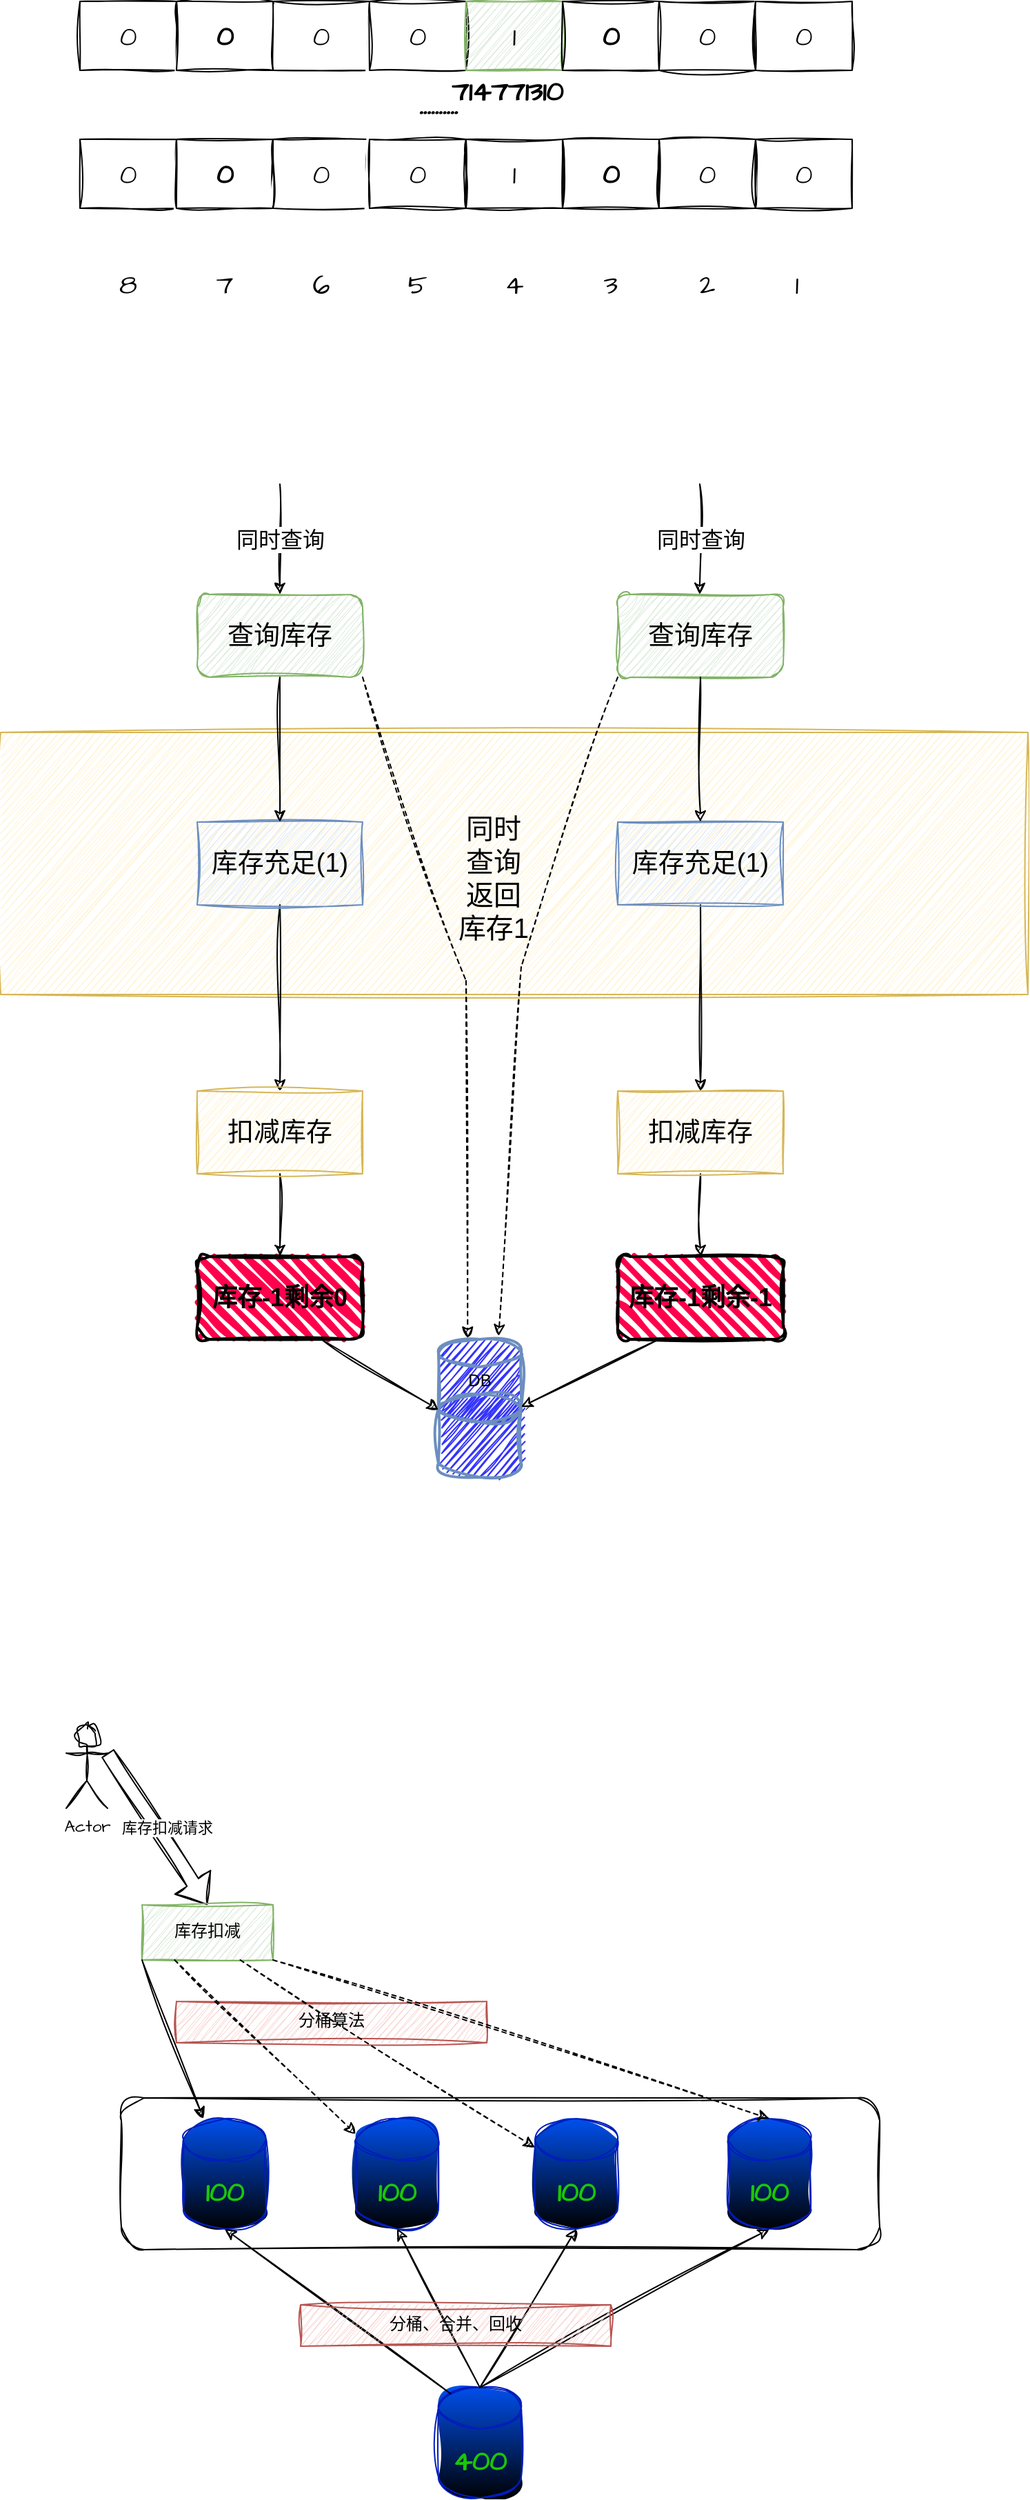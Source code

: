 <mxfile version="24.0.3" type="github">
  <diagram name="第 1 页" id="88w6hZwMV_SXrImTwnx2">
    <mxGraphModel dx="853" dy="620" grid="1" gridSize="10" guides="1" tooltips="1" connect="1" arrows="1" fold="1" page="1" pageScale="1" pageWidth="827" pageHeight="1169" math="0" shadow="0">
      <root>
        <mxCell id="0" />
        <mxCell id="1" parent="0" />
        <mxCell id="hy-2EcC2bVQon8m7ayrF-1" value="0" style="rounded=0;whiteSpace=wrap;html=1;sketch=1;hachureGap=4;jiggle=2;curveFitting=1;fontFamily=Architects Daughter;fontSource=https%3A%2F%2Ffonts.googleapis.com%2Fcss%3Ffamily%3DArchitects%2BDaughter;fontSize=20;" parent="1" vertex="1">
          <mxGeometry x="80" y="240" width="70" height="50" as="geometry" />
        </mxCell>
        <mxCell id="hy-2EcC2bVQon8m7ayrF-2" value="0" style="rounded=0;whiteSpace=wrap;html=1;sketch=1;hachureGap=4;jiggle=2;curveFitting=1;fontFamily=Architects Daughter;fontSource=https%3A%2F%2Ffonts.googleapis.com%2Fcss%3Ffamily%3DArchitects%2BDaughter;fontSize=20;fontStyle=1" parent="1" vertex="1">
          <mxGeometry x="150" y="240" width="70" height="50" as="geometry" />
        </mxCell>
        <mxCell id="hy-2EcC2bVQon8m7ayrF-3" value="0" style="rounded=0;whiteSpace=wrap;html=1;sketch=1;hachureGap=4;jiggle=2;curveFitting=1;fontFamily=Architects Daughter;fontSource=https%3A%2F%2Ffonts.googleapis.com%2Fcss%3Ffamily%3DArchitects%2BDaughter;fontSize=20;" parent="1" vertex="1">
          <mxGeometry x="220" y="240" width="70" height="50" as="geometry" />
        </mxCell>
        <mxCell id="hy-2EcC2bVQon8m7ayrF-4" value="0" style="rounded=0;whiteSpace=wrap;html=1;sketch=1;hachureGap=4;jiggle=2;curveFitting=1;fontFamily=Architects Daughter;fontSource=https%3A%2F%2Ffonts.googleapis.com%2Fcss%3Ffamily%3DArchitects%2BDaughter;fontSize=20;" parent="1" vertex="1">
          <mxGeometry x="290" y="240" width="70" height="50" as="geometry" />
        </mxCell>
        <mxCell id="hy-2EcC2bVQon8m7ayrF-6" value="1" style="rounded=0;whiteSpace=wrap;html=1;sketch=1;hachureGap=4;jiggle=2;curveFitting=1;fontFamily=Architects Daughter;fontSource=https%3A%2F%2Ffonts.googleapis.com%2Fcss%3Ffamily%3DArchitects%2BDaughter;fontSize=20;fillColor=#d5e8d4;strokeColor=#82b366;" parent="1" vertex="1">
          <mxGeometry x="360" y="240" width="70" height="50" as="geometry" />
        </mxCell>
        <mxCell id="hy-2EcC2bVQon8m7ayrF-7" value="0" style="rounded=0;whiteSpace=wrap;html=1;sketch=1;hachureGap=4;jiggle=2;curveFitting=1;fontFamily=Architects Daughter;fontSource=https%3A%2F%2Ffonts.googleapis.com%2Fcss%3Ffamily%3DArchitects%2BDaughter;fontSize=20;fontStyle=1" parent="1" vertex="1">
          <mxGeometry x="430" y="240" width="70" height="50" as="geometry" />
        </mxCell>
        <mxCell id="hy-2EcC2bVQon8m7ayrF-8" value="0" style="rounded=0;whiteSpace=wrap;html=1;sketch=1;hachureGap=4;jiggle=2;curveFitting=1;fontFamily=Architects Daughter;fontSource=https%3A%2F%2Ffonts.googleapis.com%2Fcss%3Ffamily%3DArchitects%2BDaughter;fontSize=20;" parent="1" vertex="1">
          <mxGeometry x="500" y="240" width="70" height="50" as="geometry" />
        </mxCell>
        <mxCell id="hy-2EcC2bVQon8m7ayrF-9" value="0" style="rounded=0;whiteSpace=wrap;html=1;sketch=1;hachureGap=4;jiggle=2;curveFitting=1;fontFamily=Architects Daughter;fontSource=https%3A%2F%2Ffonts.googleapis.com%2Fcss%3Ffamily%3DArchitects%2BDaughter;fontSize=20;" parent="1" vertex="1">
          <mxGeometry x="570" y="240" width="70" height="50" as="geometry" />
        </mxCell>
        <mxCell id="hy-2EcC2bVQon8m7ayrF-10" value="0" style="rounded=0;whiteSpace=wrap;html=1;sketch=1;hachureGap=4;jiggle=2;curveFitting=1;fontFamily=Architects Daughter;fontSource=https%3A%2F%2Ffonts.googleapis.com%2Fcss%3Ffamily%3DArchitects%2BDaughter;fontSize=20;" parent="1" vertex="1">
          <mxGeometry x="80" y="340" width="70" height="50" as="geometry" />
        </mxCell>
        <mxCell id="hy-2EcC2bVQon8m7ayrF-11" value="0" style="rounded=0;whiteSpace=wrap;html=1;sketch=1;hachureGap=4;jiggle=2;curveFitting=1;fontFamily=Architects Daughter;fontSource=https%3A%2F%2Ffonts.googleapis.com%2Fcss%3Ffamily%3DArchitects%2BDaughter;fontSize=20;fontStyle=1" parent="1" vertex="1">
          <mxGeometry x="150" y="340" width="70" height="50" as="geometry" />
        </mxCell>
        <mxCell id="hy-2EcC2bVQon8m7ayrF-12" value="0" style="rounded=0;whiteSpace=wrap;html=1;sketch=1;hachureGap=4;jiggle=2;curveFitting=1;fontFamily=Architects Daughter;fontSource=https%3A%2F%2Ffonts.googleapis.com%2Fcss%3Ffamily%3DArchitects%2BDaughter;fontSize=20;" parent="1" vertex="1">
          <mxGeometry x="220" y="340" width="70" height="50" as="geometry" />
        </mxCell>
        <mxCell id="hy-2EcC2bVQon8m7ayrF-13" value="0" style="rounded=0;whiteSpace=wrap;html=1;sketch=1;hachureGap=4;jiggle=2;curveFitting=1;fontFamily=Architects Daughter;fontSource=https%3A%2F%2Ffonts.googleapis.com%2Fcss%3Ffamily%3DArchitects%2BDaughter;fontSize=20;" parent="1" vertex="1">
          <mxGeometry x="290" y="340" width="70" height="50" as="geometry" />
        </mxCell>
        <mxCell id="hy-2EcC2bVQon8m7ayrF-14" value="1" style="rounded=0;whiteSpace=wrap;html=1;sketch=1;hachureGap=4;jiggle=2;curveFitting=1;fontFamily=Architects Daughter;fontSource=https%3A%2F%2Ffonts.googleapis.com%2Fcss%3Ffamily%3DArchitects%2BDaughter;fontSize=20;" parent="1" vertex="1">
          <mxGeometry x="360" y="340" width="70" height="50" as="geometry" />
        </mxCell>
        <mxCell id="hy-2EcC2bVQon8m7ayrF-15" value="0" style="rounded=0;whiteSpace=wrap;html=1;sketch=1;hachureGap=4;jiggle=2;curveFitting=1;fontFamily=Architects Daughter;fontSource=https%3A%2F%2Ffonts.googleapis.com%2Fcss%3Ffamily%3DArchitects%2BDaughter;fontSize=20;fontStyle=1" parent="1" vertex="1">
          <mxGeometry x="430" y="340" width="70" height="50" as="geometry" />
        </mxCell>
        <mxCell id="hy-2EcC2bVQon8m7ayrF-16" value="0" style="rounded=0;whiteSpace=wrap;html=1;sketch=1;hachureGap=4;jiggle=2;curveFitting=1;fontFamily=Architects Daughter;fontSource=https%3A%2F%2Ffonts.googleapis.com%2Fcss%3Ffamily%3DArchitects%2BDaughter;fontSize=20;" parent="1" vertex="1">
          <mxGeometry x="500" y="340" width="70" height="50" as="geometry" />
        </mxCell>
        <mxCell id="hy-2EcC2bVQon8m7ayrF-17" value="0" style="rounded=0;whiteSpace=wrap;html=1;sketch=1;hachureGap=4;jiggle=2;curveFitting=1;fontFamily=Architects Daughter;fontSource=https%3A%2F%2Ffonts.googleapis.com%2Fcss%3Ffamily%3DArchitects%2BDaughter;fontSize=20;" parent="1" vertex="1">
          <mxGeometry x="570" y="340" width="70" height="50" as="geometry" />
        </mxCell>
        <mxCell id="hy-2EcC2bVQon8m7ayrF-18" value="&lt;b&gt;..........&lt;/b&gt;" style="text;html=1;strokeColor=none;fillColor=none;align=center;verticalAlign=middle;whiteSpace=wrap;rounded=0;fontSize=20;fontFamily=Architects Daughter;" parent="1" vertex="1">
          <mxGeometry x="310" y="300" width="60" height="30" as="geometry" />
        </mxCell>
        <mxCell id="hy-2EcC2bVQon8m7ayrF-19" value="1" style="text;html=1;strokeColor=none;fillColor=none;align=center;verticalAlign=middle;whiteSpace=wrap;rounded=0;fontSize=20;fontFamily=Architects Daughter;" parent="1" vertex="1">
          <mxGeometry x="570" y="430" width="60" height="30" as="geometry" />
        </mxCell>
        <mxCell id="hy-2EcC2bVQon8m7ayrF-20" value="2" style="text;html=1;strokeColor=none;fillColor=none;align=center;verticalAlign=middle;whiteSpace=wrap;rounded=0;fontSize=20;fontFamily=Architects Daughter;" parent="1" vertex="1">
          <mxGeometry x="505" y="430" width="60" height="30" as="geometry" />
        </mxCell>
        <mxCell id="hy-2EcC2bVQon8m7ayrF-21" value="3" style="text;html=1;strokeColor=none;fillColor=none;align=center;verticalAlign=middle;whiteSpace=wrap;rounded=0;fontSize=20;fontFamily=Architects Daughter;" parent="1" vertex="1">
          <mxGeometry x="435" y="430" width="60" height="30" as="geometry" />
        </mxCell>
        <mxCell id="hy-2EcC2bVQon8m7ayrF-22" value="4" style="text;html=1;strokeColor=none;fillColor=none;align=center;verticalAlign=middle;whiteSpace=wrap;rounded=0;fontSize=20;fontFamily=Architects Daughter;" parent="1" vertex="1">
          <mxGeometry x="365" y="430" width="60" height="30" as="geometry" />
        </mxCell>
        <mxCell id="hy-2EcC2bVQon8m7ayrF-23" value="5" style="text;html=1;strokeColor=none;fillColor=none;align=center;verticalAlign=middle;whiteSpace=wrap;rounded=0;fontSize=20;fontFamily=Architects Daughter;" parent="1" vertex="1">
          <mxGeometry x="295" y="430" width="60" height="30" as="geometry" />
        </mxCell>
        <mxCell id="hy-2EcC2bVQon8m7ayrF-24" value="6" style="text;html=1;strokeColor=none;fillColor=none;align=center;verticalAlign=middle;whiteSpace=wrap;rounded=0;fontSize=20;fontFamily=Architects Daughter;" parent="1" vertex="1">
          <mxGeometry x="225" y="430" width="60" height="30" as="geometry" />
        </mxCell>
        <mxCell id="hy-2EcC2bVQon8m7ayrF-25" value="7" style="text;html=1;strokeColor=none;fillColor=none;align=center;verticalAlign=middle;whiteSpace=wrap;rounded=0;fontSize=20;fontFamily=Architects Daughter;" parent="1" vertex="1">
          <mxGeometry x="155" y="430" width="60" height="30" as="geometry" />
        </mxCell>
        <mxCell id="hy-2EcC2bVQon8m7ayrF-26" value="8" style="text;html=1;strokeColor=none;fillColor=none;align=center;verticalAlign=middle;whiteSpace=wrap;rounded=0;fontSize=20;fontFamily=Architects Daughter;" parent="1" vertex="1">
          <mxGeometry x="85" y="430" width="60" height="30" as="geometry" />
        </mxCell>
        <mxCell id="hy-2EcC2bVQon8m7ayrF-27" value="&lt;b&gt;714771310&lt;/b&gt;" style="text;html=1;strokeColor=none;fillColor=none;align=center;verticalAlign=middle;whiteSpace=wrap;rounded=0;fontSize=20;fontFamily=Architects Daughter;" parent="1" vertex="1">
          <mxGeometry x="360" y="290" width="60" height="30" as="geometry" />
        </mxCell>
        <mxCell id="Du4IiV3lHxtIQAvyJIsO-1" value="&lt;span style=&quot;font-size: 19px;&quot;&gt;查询库存&lt;/span&gt;" style="rounded=1;whiteSpace=wrap;html=1;sketch=1;hachureGap=4;jiggle=2;curveFitting=1;fillColor=#d5e8d4;strokeColor=#82b366;" parent="1" vertex="1">
          <mxGeometry x="165" y="670" width="120" height="60" as="geometry" />
        </mxCell>
        <mxCell id="Du4IiV3lHxtIQAvyJIsO-2" value="&lt;span style=&quot;font-size: 19px;&quot;&gt;查询库存&lt;/span&gt;" style="rounded=1;whiteSpace=wrap;html=1;sketch=1;hachureGap=4;jiggle=2;curveFitting=1;fillColor=#d5e8d4;strokeColor=#82b366;" parent="1" vertex="1">
          <mxGeometry x="470" y="670" width="120" height="60" as="geometry" />
        </mxCell>
        <mxCell id="Du4IiV3lHxtIQAvyJIsO-3" value="" style="rounded=0;whiteSpace=wrap;html=1;sketch=1;hachureGap=4;jiggle=2;curveFitting=1;fillColor=#fff2cc;strokeColor=#d6b656;" parent="1" vertex="1">
          <mxGeometry x="22.5" y="770" width="745" height="190" as="geometry" />
        </mxCell>
        <mxCell id="Du4IiV3lHxtIQAvyJIsO-12" style="edgeStyle=orthogonalEdgeStyle;rounded=0;sketch=1;hachureGap=4;jiggle=2;curveFitting=1;orthogonalLoop=1;jettySize=auto;html=1;exitX=0.5;exitY=1;exitDx=0;exitDy=0;entryX=0.5;entryY=0;entryDx=0;entryDy=0;" parent="1" source="Du4IiV3lHxtIQAvyJIsO-4" target="Du4IiV3lHxtIQAvyJIsO-10" edge="1">
          <mxGeometry relative="1" as="geometry" />
        </mxCell>
        <mxCell id="Du4IiV3lHxtIQAvyJIsO-4" value="&lt;font style=&quot;font-size: 19px;&quot;&gt;库存充足(1)&lt;/font&gt;" style="rounded=0;whiteSpace=wrap;html=1;sketch=1;hachureGap=4;jiggle=2;curveFitting=1;fillColor=#dae8fc;strokeColor=#6c8ebf;" parent="1" vertex="1">
          <mxGeometry x="165" y="835" width="120" height="60" as="geometry" />
        </mxCell>
        <mxCell id="Du4IiV3lHxtIQAvyJIsO-13" style="edgeStyle=orthogonalEdgeStyle;rounded=0;sketch=1;hachureGap=4;jiggle=2;curveFitting=1;orthogonalLoop=1;jettySize=auto;html=1;exitX=0.5;exitY=1;exitDx=0;exitDy=0;" parent="1" source="Du4IiV3lHxtIQAvyJIsO-5" target="Du4IiV3lHxtIQAvyJIsO-11" edge="1">
          <mxGeometry relative="1" as="geometry" />
        </mxCell>
        <mxCell id="Du4IiV3lHxtIQAvyJIsO-5" value="&lt;font style=&quot;font-size: 19px;&quot;&gt;库存充足(1)&lt;/font&gt;" style="rounded=0;whiteSpace=wrap;html=1;sketch=1;hachureGap=4;jiggle=2;curveFitting=1;fillColor=#dae8fc;strokeColor=#6c8ebf;" parent="1" vertex="1">
          <mxGeometry x="470" y="835" width="120" height="60" as="geometry" />
        </mxCell>
        <mxCell id="Du4IiV3lHxtIQAvyJIsO-6" style="edgeStyle=orthogonalEdgeStyle;rounded=0;sketch=1;hachureGap=4;jiggle=2;curveFitting=1;orthogonalLoop=1;jettySize=auto;html=1;exitX=0.5;exitY=1;exitDx=0;exitDy=0;" parent="1" source="Du4IiV3lHxtIQAvyJIsO-1" target="Du4IiV3lHxtIQAvyJIsO-4" edge="1">
          <mxGeometry relative="1" as="geometry" />
        </mxCell>
        <mxCell id="Du4IiV3lHxtIQAvyJIsO-7" style="edgeStyle=orthogonalEdgeStyle;rounded=0;sketch=1;hachureGap=4;jiggle=2;curveFitting=1;orthogonalLoop=1;jettySize=auto;html=1;exitX=0.5;exitY=1;exitDx=0;exitDy=0;" parent="1" source="Du4IiV3lHxtIQAvyJIsO-2" target="Du4IiV3lHxtIQAvyJIsO-5" edge="1">
          <mxGeometry relative="1" as="geometry" />
        </mxCell>
        <mxCell id="Du4IiV3lHxtIQAvyJIsO-8" value="DB" style="strokeWidth=2;html=1;shape=mxgraph.flowchart.database;whiteSpace=wrap;sketch=1;hachureGap=4;jiggle=2;curveFitting=1;fillColor=#3333FF;strokeColor=#6c8ebf;" parent="1" vertex="1">
          <mxGeometry x="340" y="1210" width="60" height="60" as="geometry" />
        </mxCell>
        <mxCell id="Du4IiV3lHxtIQAvyJIsO-9" value="" style="strokeWidth=2;html=1;shape=mxgraph.flowchart.database;whiteSpace=wrap;sketch=1;hachureGap=4;jiggle=2;curveFitting=1;fillColor=#3333FF;strokeColor=#6c8ebf;" parent="1" vertex="1">
          <mxGeometry x="340" y="1250" width="60" height="60" as="geometry" />
        </mxCell>
        <mxCell id="Du4IiV3lHxtIQAvyJIsO-16" style="edgeStyle=orthogonalEdgeStyle;rounded=0;sketch=1;hachureGap=4;jiggle=2;curveFitting=1;orthogonalLoop=1;jettySize=auto;html=1;exitX=0.5;exitY=1;exitDx=0;exitDy=0;" parent="1" source="Du4IiV3lHxtIQAvyJIsO-10" target="Du4IiV3lHxtIQAvyJIsO-14" edge="1">
          <mxGeometry relative="1" as="geometry" />
        </mxCell>
        <mxCell id="Du4IiV3lHxtIQAvyJIsO-10" value="&lt;font style=&quot;font-size: 19px;&quot;&gt;扣减库存&lt;/font&gt;" style="rounded=0;whiteSpace=wrap;html=1;sketch=1;hachureGap=4;jiggle=2;curveFitting=1;fillColor=#fff2cc;strokeColor=#d6b656;" parent="1" vertex="1">
          <mxGeometry x="165" y="1030" width="120" height="60" as="geometry" />
        </mxCell>
        <mxCell id="Du4IiV3lHxtIQAvyJIsO-17" style="edgeStyle=orthogonalEdgeStyle;rounded=0;sketch=1;hachureGap=4;jiggle=2;curveFitting=1;orthogonalLoop=1;jettySize=auto;html=1;exitX=0.5;exitY=1;exitDx=0;exitDy=0;" parent="1" source="Du4IiV3lHxtIQAvyJIsO-11" target="Du4IiV3lHxtIQAvyJIsO-15" edge="1">
          <mxGeometry relative="1" as="geometry" />
        </mxCell>
        <mxCell id="Du4IiV3lHxtIQAvyJIsO-11" value="&lt;font style=&quot;font-size: 19px;&quot;&gt;扣减库存&lt;/font&gt;" style="rounded=0;whiteSpace=wrap;html=1;sketch=1;hachureGap=4;jiggle=2;curveFitting=1;fillColor=#fff2cc;strokeColor=#d6b656;" parent="1" vertex="1">
          <mxGeometry x="470" y="1030" width="120" height="60" as="geometry" />
        </mxCell>
        <mxCell id="Du4IiV3lHxtIQAvyJIsO-14" value="&lt;font style=&quot;font-size: 18px;&quot;&gt;&lt;b&gt;库存-1剩余0&lt;/b&gt;&lt;/font&gt;" style="rounded=1;whiteSpace=wrap;html=1;strokeWidth=2;fillWeight=4;hachureGap=8;hachureAngle=45;fillColor=#ff004c;sketch=1;jiggle=2;curveFitting=1;" parent="1" vertex="1">
          <mxGeometry x="165" y="1150" width="120" height="60" as="geometry" />
        </mxCell>
        <mxCell id="Du4IiV3lHxtIQAvyJIsO-15" value="&lt;font style=&quot;font-size: 18px;&quot;&gt;&lt;b&gt;库存-1剩余-1&lt;/b&gt;&lt;/font&gt;" style="rounded=1;whiteSpace=wrap;html=1;strokeWidth=2;fillWeight=4;hachureGap=8;hachureAngle=45;fillColor=#ff004c;sketch=1;jiggle=2;curveFitting=1;" parent="1" vertex="1">
          <mxGeometry x="470" y="1150" width="120" height="60" as="geometry" />
        </mxCell>
        <mxCell id="Du4IiV3lHxtIQAvyJIsO-18" style="rounded=0;sketch=1;hachureGap=4;jiggle=2;curveFitting=1;orthogonalLoop=1;jettySize=auto;html=1;exitX=0.75;exitY=1;exitDx=0;exitDy=0;entryX=0;entryY=0.85;entryDx=0;entryDy=0;entryPerimeter=0;" parent="1" source="Du4IiV3lHxtIQAvyJIsO-14" target="Du4IiV3lHxtIQAvyJIsO-8" edge="1">
          <mxGeometry relative="1" as="geometry" />
        </mxCell>
        <mxCell id="Du4IiV3lHxtIQAvyJIsO-19" style="rounded=0;sketch=1;hachureGap=4;jiggle=2;curveFitting=1;orthogonalLoop=1;jettySize=auto;html=1;exitX=0.25;exitY=1;exitDx=0;exitDy=0;entryX=1;entryY=0.15;entryDx=0;entryDy=0;entryPerimeter=0;" parent="1" source="Du4IiV3lHxtIQAvyJIsO-15" target="Du4IiV3lHxtIQAvyJIsO-9" edge="1">
          <mxGeometry relative="1" as="geometry" />
        </mxCell>
        <mxCell id="Du4IiV3lHxtIQAvyJIsO-20" value="" style="endArrow=classic;html=1;rounded=0;sketch=1;hachureGap=4;jiggle=2;curveFitting=1;" parent="1" edge="1">
          <mxGeometry relative="1" as="geometry">
            <mxPoint x="225" y="590" as="sourcePoint" />
            <mxPoint x="225" y="670" as="targetPoint" />
          </mxGeometry>
        </mxCell>
        <mxCell id="Du4IiV3lHxtIQAvyJIsO-21" value="&lt;font style=&quot;font-size: 16px;&quot;&gt;同时查询&lt;/font&gt;" style="edgeLabel;resizable=0;html=1;;align=center;verticalAlign=middle;sketch=1;hachureGap=4;jiggle=2;curveFitting=1;" parent="Du4IiV3lHxtIQAvyJIsO-20" connectable="0" vertex="1">
          <mxGeometry relative="1" as="geometry" />
        </mxCell>
        <mxCell id="Du4IiV3lHxtIQAvyJIsO-23" value="" style="endArrow=classic;html=1;rounded=0;sketch=1;hachureGap=4;jiggle=2;curveFitting=1;" parent="1" edge="1">
          <mxGeometry relative="1" as="geometry">
            <mxPoint x="529.5" y="590" as="sourcePoint" />
            <mxPoint x="529.5" y="670" as="targetPoint" />
          </mxGeometry>
        </mxCell>
        <mxCell id="Du4IiV3lHxtIQAvyJIsO-24" value="&lt;font style=&quot;font-size: 16px;&quot;&gt;同时查询&lt;/font&gt;" style="edgeLabel;resizable=0;html=1;;align=center;verticalAlign=middle;sketch=1;hachureGap=4;jiggle=2;curveFitting=1;" parent="Du4IiV3lHxtIQAvyJIsO-23" connectable="0" vertex="1">
          <mxGeometry relative="1" as="geometry" />
        </mxCell>
        <mxCell id="Du4IiV3lHxtIQAvyJIsO-25" style="rounded=0;sketch=1;hachureGap=4;jiggle=2;curveFitting=1;orthogonalLoop=1;jettySize=auto;html=1;exitX=1;exitY=1;exitDx=0;exitDy=0;entryX=0.353;entryY=-0.013;entryDx=0;entryDy=0;entryPerimeter=0;dashed=1;" parent="1" source="Du4IiV3lHxtIQAvyJIsO-1" target="Du4IiV3lHxtIQAvyJIsO-8" edge="1">
          <mxGeometry relative="1" as="geometry">
            <Array as="points">
              <mxPoint x="360" y="950" />
            </Array>
          </mxGeometry>
        </mxCell>
        <mxCell id="Du4IiV3lHxtIQAvyJIsO-26" style="rounded=0;sketch=1;hachureGap=4;jiggle=2;curveFitting=1;orthogonalLoop=1;jettySize=auto;html=1;exitX=0;exitY=1;exitDx=0;exitDy=0;entryX=0.727;entryY=-0.04;entryDx=0;entryDy=0;entryPerimeter=0;dashed=1;" parent="1" source="Du4IiV3lHxtIQAvyJIsO-2" target="Du4IiV3lHxtIQAvyJIsO-8" edge="1">
          <mxGeometry relative="1" as="geometry">
            <Array as="points">
              <mxPoint x="400" y="940" />
            </Array>
          </mxGeometry>
        </mxCell>
        <mxCell id="Du4IiV3lHxtIQAvyJIsO-27" value="&lt;font style=&quot;font-size: 20px;&quot;&gt;同时查询返回库存1&lt;/font&gt;" style="text;html=1;align=center;verticalAlign=middle;whiteSpace=wrap;rounded=0;" parent="1" vertex="1">
          <mxGeometry x="350" y="860" width="60" height="30" as="geometry" />
        </mxCell>
        <mxCell id="WK7V5QGdVgu0xvgkTvmA-1" value="" style="shape=flexArrow;endArrow=classic;html=1;rounded=0;sketch=1;curveFitting=1;jiggle=2;entryX=0.5;entryY=0;entryDx=0;entryDy=0;exitX=1;exitY=0.333;exitDx=0;exitDy=0;exitPerimeter=0;" edge="1" parent="1" source="WK7V5QGdVgu0xvgkTvmA-22" target="WK7V5QGdVgu0xvgkTvmA-3">
          <mxGeometry width="50" height="50" relative="1" as="geometry">
            <mxPoint x="140" y="1490" as="sourcePoint" />
            <mxPoint x="190" y="1610" as="targetPoint" />
          </mxGeometry>
        </mxCell>
        <mxCell id="WK7V5QGdVgu0xvgkTvmA-2" value="库存扣减请求" style="edgeLabel;html=1;align=center;verticalAlign=middle;resizable=0;points=[];" vertex="1" connectable="0" parent="WK7V5QGdVgu0xvgkTvmA-1">
          <mxGeometry x="0.035" y="6" relative="1" as="geometry">
            <mxPoint as="offset" />
          </mxGeometry>
        </mxCell>
        <mxCell id="WK7V5QGdVgu0xvgkTvmA-3" value="库存扣减" style="rounded=0;whiteSpace=wrap;html=1;sketch=1;hachureGap=4;jiggle=2;curveFitting=1;fontFamily=Architects Daughter;fontSource=https%3A%2F%2Ffonts.googleapis.com%2Fcss%3Ffamily%3DArchitects%2BDaughter;fillColor=#d5e8d4;strokeColor=#82b366;" vertex="1" parent="1">
          <mxGeometry x="125" y="1620" width="95" height="40" as="geometry" />
        </mxCell>
        <mxCell id="WK7V5QGdVgu0xvgkTvmA-4" value="分桶算法" style="rounded=0;whiteSpace=wrap;html=1;sketch=1;hachureGap=4;jiggle=2;curveFitting=1;fontFamily=Architects Daughter;fontSource=https%3A%2F%2Ffonts.googleapis.com%2Fcss%3Ffamily%3DArchitects%2BDaughter;fillColor=#f8cecc;strokeColor=#b85450;" vertex="1" parent="1">
          <mxGeometry x="150" y="1690" width="225" height="30" as="geometry" />
        </mxCell>
        <mxCell id="WK7V5QGdVgu0xvgkTvmA-5" value="" style="rounded=1;whiteSpace=wrap;html=1;sketch=1;hachureGap=4;jiggle=2;curveFitting=1;fontFamily=Architects Daughter;fontSource=https%3A%2F%2Ffonts.googleapis.com%2Fcss%3Ffamily%3DArchitects%2BDaughter;" vertex="1" parent="1">
          <mxGeometry x="110" y="1760" width="550" height="110" as="geometry" />
        </mxCell>
        <mxCell id="WK7V5QGdVgu0xvgkTvmA-6" value="&lt;b&gt;&lt;font style=&quot;font-size: 20px;&quot; color=&quot;#1cc606&quot;&gt;100&lt;/font&gt;&lt;/b&gt;" style="shape=cylinder3;whiteSpace=wrap;html=1;boundedLbl=1;backgroundOutline=1;size=15;sketch=1;hachureGap=4;jiggle=2;curveFitting=1;fontFamily=Architects Daughter;fontSource=https%3A%2F%2Ffonts.googleapis.com%2Fcss%3Ffamily%3DArchitects%2BDaughter;fillColor=#0050ef;strokeColor=#001DBC;fontColor=#ffffff;gradientColor=default;" vertex="1" parent="1">
          <mxGeometry x="155" y="1775" width="60" height="80" as="geometry" />
        </mxCell>
        <mxCell id="WK7V5QGdVgu0xvgkTvmA-7" value="&lt;b&gt;&lt;font style=&quot;font-size: 20px;&quot; color=&quot;#1cc606&quot;&gt;100&lt;/font&gt;&lt;/b&gt;" style="shape=cylinder3;whiteSpace=wrap;html=1;boundedLbl=1;backgroundOutline=1;size=15;sketch=1;hachureGap=4;jiggle=2;curveFitting=1;fontFamily=Architects Daughter;fontSource=https%3A%2F%2Ffonts.googleapis.com%2Fcss%3Ffamily%3DArchitects%2BDaughter;fillColor=#0050ef;fontColor=#ffffff;strokeColor=#001DBC;gradientColor=default;" vertex="1" parent="1">
          <mxGeometry x="280" y="1775" width="60" height="80" as="geometry" />
        </mxCell>
        <mxCell id="WK7V5QGdVgu0xvgkTvmA-8" value="&lt;b&gt;&lt;font style=&quot;font-size: 20px;&quot; color=&quot;#1cc606&quot;&gt;100&lt;/font&gt;&lt;/b&gt;" style="shape=cylinder3;whiteSpace=wrap;html=1;boundedLbl=1;backgroundOutline=1;size=15;sketch=1;hachureGap=4;jiggle=2;curveFitting=1;fontFamily=Architects Daughter;fontSource=https%3A%2F%2Ffonts.googleapis.com%2Fcss%3Ffamily%3DArchitects%2BDaughter;fillColor=#0050ef;fontColor=#ffffff;strokeColor=#001DBC;gradientColor=default;" vertex="1" parent="1">
          <mxGeometry x="410" y="1775" width="60" height="80" as="geometry" />
        </mxCell>
        <mxCell id="WK7V5QGdVgu0xvgkTvmA-9" value="&lt;b&gt;&lt;font style=&quot;font-size: 20px;&quot; color=&quot;#1cc606&quot;&gt;100&lt;/font&gt;&lt;/b&gt;" style="shape=cylinder3;whiteSpace=wrap;html=1;boundedLbl=1;backgroundOutline=1;size=15;sketch=1;hachureGap=4;jiggle=2;curveFitting=1;fontFamily=Architects Daughter;fontSource=https%3A%2F%2Ffonts.googleapis.com%2Fcss%3Ffamily%3DArchitects%2BDaughter;fillColor=#0050ef;fontColor=#ffffff;strokeColor=#001DBC;gradientColor=default;" vertex="1" parent="1">
          <mxGeometry x="550" y="1775" width="60" height="80" as="geometry" />
        </mxCell>
        <mxCell id="WK7V5QGdVgu0xvgkTvmA-16" value="&lt;b&gt;&lt;font style=&quot;font-size: 20px;&quot; color=&quot;#1cc606&quot;&gt;400&lt;/font&gt;&lt;/b&gt;" style="shape=cylinder3;whiteSpace=wrap;html=1;boundedLbl=1;backgroundOutline=1;size=15;sketch=1;hachureGap=4;jiggle=2;curveFitting=1;fontFamily=Architects Daughter;fontSource=https%3A%2F%2Ffonts.googleapis.com%2Fcss%3Ffamily%3DArchitects%2BDaughter;fillColor=#0050ef;fontColor=#ffffff;strokeColor=#001DBC;gradientColor=default;" vertex="1" parent="1">
          <mxGeometry x="340" y="1970" width="60" height="80" as="geometry" />
        </mxCell>
        <mxCell id="WK7V5QGdVgu0xvgkTvmA-17" style="rounded=0;sketch=1;hachureGap=4;jiggle=2;curveFitting=1;orthogonalLoop=1;jettySize=auto;html=1;exitX=0.145;exitY=0;exitDx=0;exitDy=4.35;exitPerimeter=0;entryX=0.5;entryY=1;entryDx=0;entryDy=0;entryPerimeter=0;fontFamily=Architects Daughter;fontSource=https%3A%2F%2Ffonts.googleapis.com%2Fcss%3Ffamily%3DArchitects%2BDaughter;" edge="1" parent="1" source="WK7V5QGdVgu0xvgkTvmA-16" target="WK7V5QGdVgu0xvgkTvmA-6">
          <mxGeometry relative="1" as="geometry" />
        </mxCell>
        <mxCell id="WK7V5QGdVgu0xvgkTvmA-18" style="rounded=0;sketch=1;hachureGap=4;jiggle=2;curveFitting=1;orthogonalLoop=1;jettySize=auto;html=1;exitX=0.5;exitY=0;exitDx=0;exitDy=0;exitPerimeter=0;entryX=0.5;entryY=1;entryDx=0;entryDy=0;entryPerimeter=0;fontFamily=Architects Daughter;fontSource=https%3A%2F%2Ffonts.googleapis.com%2Fcss%3Ffamily%3DArchitects%2BDaughter;" edge="1" parent="1" source="WK7V5QGdVgu0xvgkTvmA-16" target="WK7V5QGdVgu0xvgkTvmA-7">
          <mxGeometry relative="1" as="geometry" />
        </mxCell>
        <mxCell id="WK7V5QGdVgu0xvgkTvmA-20" style="rounded=0;sketch=1;hachureGap=4;jiggle=2;curveFitting=1;orthogonalLoop=1;jettySize=auto;html=1;exitX=0.5;exitY=0;exitDx=0;exitDy=0;exitPerimeter=0;entryX=0.5;entryY=1;entryDx=0;entryDy=0;entryPerimeter=0;fontFamily=Architects Daughter;fontSource=https%3A%2F%2Ffonts.googleapis.com%2Fcss%3Ffamily%3DArchitects%2BDaughter;" edge="1" parent="1" source="WK7V5QGdVgu0xvgkTvmA-16" target="WK7V5QGdVgu0xvgkTvmA-8">
          <mxGeometry relative="1" as="geometry" />
        </mxCell>
        <mxCell id="WK7V5QGdVgu0xvgkTvmA-21" style="rounded=0;sketch=1;hachureGap=4;jiggle=2;curveFitting=1;orthogonalLoop=1;jettySize=auto;html=1;exitX=0.5;exitY=0;exitDx=0;exitDy=0;exitPerimeter=0;entryX=0.5;entryY=1;entryDx=0;entryDy=0;entryPerimeter=0;fontFamily=Architects Daughter;fontSource=https%3A%2F%2Ffonts.googleapis.com%2Fcss%3Ffamily%3DArchitects%2BDaughter;" edge="1" parent="1" source="WK7V5QGdVgu0xvgkTvmA-16" target="WK7V5QGdVgu0xvgkTvmA-9">
          <mxGeometry relative="1" as="geometry" />
        </mxCell>
        <mxCell id="WK7V5QGdVgu0xvgkTvmA-15" value="分桶、合并、回收" style="rounded=0;whiteSpace=wrap;html=1;sketch=1;hachureGap=4;jiggle=2;curveFitting=1;fontFamily=Architects Daughter;fontSource=https%3A%2F%2Ffonts.googleapis.com%2Fcss%3Ffamily%3DArchitects%2BDaughter;fillColor=#f8cecc;strokeColor=#b85450;" vertex="1" parent="1">
          <mxGeometry x="240" y="1910" width="225" height="30" as="geometry" />
        </mxCell>
        <mxCell id="WK7V5QGdVgu0xvgkTvmA-11" style="rounded=0;sketch=1;hachureGap=4;jiggle=2;curveFitting=1;orthogonalLoop=1;jettySize=auto;html=1;exitX=0;exitY=1;exitDx=0;exitDy=0;fontFamily=Architects Daughter;fontSource=https%3A%2F%2Ffonts.googleapis.com%2Fcss%3Ffamily%3DArchitects%2BDaughter;" edge="1" parent="1" source="WK7V5QGdVgu0xvgkTvmA-3" target="WK7V5QGdVgu0xvgkTvmA-6">
          <mxGeometry relative="1" as="geometry" />
        </mxCell>
        <mxCell id="WK7V5QGdVgu0xvgkTvmA-12" style="rounded=0;sketch=1;hachureGap=4;jiggle=2;curveFitting=1;orthogonalLoop=1;jettySize=auto;html=1;exitX=0.25;exitY=1;exitDx=0;exitDy=0;fontFamily=Architects Daughter;fontSource=https%3A%2F%2Ffonts.googleapis.com%2Fcss%3Ffamily%3DArchitects%2BDaughter;dashed=1;" edge="1" parent="1" source="WK7V5QGdVgu0xvgkTvmA-3" target="WK7V5QGdVgu0xvgkTvmA-7">
          <mxGeometry relative="1" as="geometry" />
        </mxCell>
        <mxCell id="WK7V5QGdVgu0xvgkTvmA-13" style="rounded=0;sketch=1;hachureGap=4;jiggle=2;curveFitting=1;orthogonalLoop=1;jettySize=auto;html=1;exitX=0.75;exitY=1;exitDx=0;exitDy=0;fontFamily=Architects Daughter;fontSource=https%3A%2F%2Ffonts.googleapis.com%2Fcss%3Ffamily%3DArchitects%2BDaughter;dashed=1;" edge="1" parent="1" source="WK7V5QGdVgu0xvgkTvmA-3" target="WK7V5QGdVgu0xvgkTvmA-8">
          <mxGeometry relative="1" as="geometry" />
        </mxCell>
        <mxCell id="WK7V5QGdVgu0xvgkTvmA-14" style="rounded=0;sketch=1;hachureGap=4;jiggle=2;curveFitting=1;orthogonalLoop=1;jettySize=auto;html=1;exitX=1;exitY=1;exitDx=0;exitDy=0;entryX=0.5;entryY=0;entryDx=0;entryDy=0;entryPerimeter=0;fontFamily=Architects Daughter;fontSource=https%3A%2F%2Ffonts.googleapis.com%2Fcss%3Ffamily%3DArchitects%2BDaughter;dashed=1;" edge="1" parent="1" source="WK7V5QGdVgu0xvgkTvmA-3" target="WK7V5QGdVgu0xvgkTvmA-9">
          <mxGeometry relative="1" as="geometry" />
        </mxCell>
        <mxCell id="WK7V5QGdVgu0xvgkTvmA-22" value="Actor" style="shape=umlActor;verticalLabelPosition=bottom;verticalAlign=top;html=1;outlineConnect=0;sketch=1;hachureGap=4;jiggle=2;curveFitting=1;fontFamily=Architects Daughter;fontSource=https%3A%2F%2Ffonts.googleapis.com%2Fcss%3Ffamily%3DArchitects%2BDaughter;" vertex="1" parent="1">
          <mxGeometry x="70" y="1490" width="30" height="60" as="geometry" />
        </mxCell>
      </root>
    </mxGraphModel>
  </diagram>
</mxfile>
